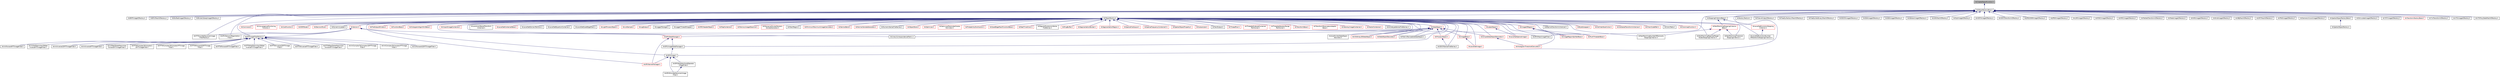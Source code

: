 digraph "itkCreateObjectFunction.h"
{
 // LATEX_PDF_SIZE
  edge [fontname="Helvetica",fontsize="10",labelfontname="Helvetica",labelfontsize="10"];
  node [fontname="Helvetica",fontsize="10",shape=record];
  Node1 [label="itkCreateObjectFunction.h",height=0.2,width=0.4,color="black", fillcolor="grey75", style="filled", fontcolor="black",tooltip=" "];
  Node1 -> Node2 [dir="back",color="midnightblue",fontsize="10",style="solid",fontname="Helvetica"];
  Node2 [label="itkObjectFactoryBase.h",height=0.2,width=0.4,color="black", fillcolor="white", style="filled",URL="$itkObjectFactoryBase_8h.html",tooltip=" "];
  Node2 -> Node3 [dir="back",color="midnightblue",fontsize="10",style="solid",fontname="Helvetica"];
  Node3 [label="itkBMPImageIOFactory.h",height=0.2,width=0.4,color="black", fillcolor="white", style="filled",URL="$itkBMPImageIOFactory_8h.html",tooltip=" "];
  Node2 -> Node4 [dir="back",color="midnightblue",fontsize="10",style="solid",fontname="Helvetica"];
  Node4 [label="itkBYUMeshIOFactory.h",height=0.2,width=0.4,color="black", fillcolor="white", style="filled",URL="$itkBYUMeshIOFactory_8h.html",tooltip=" "];
  Node2 -> Node5 [dir="back",color="midnightblue",fontsize="10",style="solid",fontname="Helvetica"];
  Node5 [label="itkBioRadImageIOFactory.h",height=0.2,width=0.4,color="black", fillcolor="white", style="filled",URL="$itkBioRadImageIOFactory_8h.html",tooltip=" "];
  Node2 -> Node6 [dir="back",color="midnightblue",fontsize="10",style="solid",fontname="Helvetica"];
  Node6 [label="itkBruker2dseqImageIOFactory.h",height=0.2,width=0.4,color="black", fillcolor="white", style="filled",URL="$itkBruker2dseqImageIOFactory_8h.html",tooltip=" "];
  Node2 -> Node7 [dir="back",color="midnightblue",fontsize="10",style="solid",fontname="Helvetica"];
  Node7 [label="itkFFTDiscreteGaussianImage\lFilterFactory.h",height=0.2,width=0.4,color="black", fillcolor="white", style="filled",URL="$itkFFTDiscreteGaussianImageFilterFactory_8h.html",tooltip=" "];
  Node2 -> Node8 [dir="back",color="midnightblue",fontsize="10",style="solid",fontname="Helvetica"];
  Node8 [label="itkFFTImageFilterFactory.h",height=0.2,width=0.4,color="black", fillcolor="white", style="filled",URL="$itkFFTImageFilterFactory_8h.html",tooltip=" "];
  Node8 -> Node9 [dir="back",color="midnightblue",fontsize="10",style="solid",fontname="Helvetica"];
  Node9 [label="itkFFTWComplexToComplex1\lDFFTImageFilter.h",height=0.2,width=0.4,color="black", fillcolor="white", style="filled",URL="$itkFFTWComplexToComplex1DFFTImageFilter_8h.html",tooltip=" "];
  Node8 -> Node10 [dir="back",color="midnightblue",fontsize="10",style="solid",fontname="Helvetica"];
  Node10 [label="itkFFTWComplexToComplexFFTImage\lFilter.h",height=0.2,width=0.4,color="black", fillcolor="white", style="filled",URL="$itkFFTWComplexToComplexFFTImageFilter_8h.html",tooltip=" "];
  Node8 -> Node11 [dir="back",color="midnightblue",fontsize="10",style="solid",fontname="Helvetica"];
  Node11 [label="itkFFTWForward1DFFTImage\lFilter.h",height=0.2,width=0.4,color="black", fillcolor="white", style="filled",URL="$itkFFTWForward1DFFTImageFilter_8h.html",tooltip=" "];
  Node8 -> Node12 [dir="back",color="midnightblue",fontsize="10",style="solid",fontname="Helvetica"];
  Node12 [label="itkFFTWForwardFFTImageFilter.h",height=0.2,width=0.4,color="black", fillcolor="white", style="filled",URL="$itkFFTWForwardFFTImageFilter_8h.html",tooltip=" "];
  Node8 -> Node13 [dir="back",color="midnightblue",fontsize="10",style="solid",fontname="Helvetica"];
  Node13 [label="itkFFTWHalfHermitianToReal\lInverseFFTImageFilter.h",height=0.2,width=0.4,color="black", fillcolor="white", style="filled",URL="$itkFFTWHalfHermitianToRealInverseFFTImageFilter_8h.html",tooltip=" "];
  Node8 -> Node14 [dir="back",color="midnightblue",fontsize="10",style="solid",fontname="Helvetica"];
  Node14 [label="itkFFTWInverse1DFFTImage\lFilter.h",height=0.2,width=0.4,color="black", fillcolor="white", style="filled",URL="$itkFFTWInverse1DFFTImageFilter_8h.html",tooltip=" "];
  Node8 -> Node15 [dir="back",color="midnightblue",fontsize="10",style="solid",fontname="Helvetica"];
  Node15 [label="itkFFTWInverseFFTImageFilter.h",height=0.2,width=0.4,color="black", fillcolor="white", style="filled",URL="$itkFFTWInverseFFTImageFilter_8h.html",tooltip=" "];
  Node8 -> Node16 [dir="back",color="midnightblue",fontsize="10",style="solid",fontname="Helvetica"];
  Node16 [label="itkFFTWRealToHalfHermitian\lForwardFFTImageFilter.h",height=0.2,width=0.4,color="black", fillcolor="white", style="filled",URL="$itkFFTWRealToHalfHermitianForwardFFTImageFilter_8h.html",tooltip=" "];
  Node8 -> Node17 [dir="back",color="midnightblue",fontsize="10",style="solid",fontname="Helvetica"];
  Node17 [label="itkVnlComplexToComplex1DFFTImage\lFilter.h",height=0.2,width=0.4,color="black", fillcolor="white", style="filled",URL="$itkVnlComplexToComplex1DFFTImageFilter_8h.html",tooltip=" "];
  Node8 -> Node18 [dir="back",color="midnightblue",fontsize="10",style="solid",fontname="Helvetica"];
  Node18 [label="itkVnlComplexToComplexFFTImage\lFilter.h",height=0.2,width=0.4,color="black", fillcolor="white", style="filled",URL="$itkVnlComplexToComplexFFTImageFilter_8h.html",tooltip=" "];
  Node8 -> Node19 [dir="back",color="midnightblue",fontsize="10",style="solid",fontname="Helvetica"];
  Node19 [label="itkVnlForward1DFFTImageFilter.h",height=0.2,width=0.4,color="black", fillcolor="white", style="filled",URL="$itkVnlForward1DFFTImageFilter_8h.html",tooltip=" "];
  Node8 -> Node20 [dir="back",color="midnightblue",fontsize="10",style="solid",fontname="Helvetica"];
  Node20 [label="itkVnlForwardFFTImageFilter.h",height=0.2,width=0.4,color="black", fillcolor="white", style="filled",URL="$itkVnlForwardFFTImageFilter_8h.html",tooltip=" "];
  Node8 -> Node21 [dir="back",color="midnightblue",fontsize="10",style="solid",fontname="Helvetica"];
  Node21 [label="itkVnlHalfHermitianToReal\lInverseFFTImageFilter.h",height=0.2,width=0.4,color="black", fillcolor="white", style="filled",URL="$itkVnlHalfHermitianToRealInverseFFTImageFilter_8h.html",tooltip=" "];
  Node8 -> Node22 [dir="back",color="midnightblue",fontsize="10",style="solid",fontname="Helvetica"];
  Node22 [label="itkVnlInverse1DFFTImageFilter.h",height=0.2,width=0.4,color="black", fillcolor="white", style="filled",URL="$itkVnlInverse1DFFTImageFilter_8h.html",tooltip=" "];
  Node8 -> Node23 [dir="back",color="midnightblue",fontsize="10",style="solid",fontname="Helvetica"];
  Node23 [label="itkVnlInverseFFTImageFilter.h",height=0.2,width=0.4,color="black", fillcolor="white", style="filled",URL="$itkVnlInverseFFTImageFilter_8h.html",tooltip=" "];
  Node8 -> Node24 [dir="back",color="midnightblue",fontsize="10",style="solid",fontname="Helvetica"];
  Node24 [label="itkVnlRealToHalfHermitian\lForwardFFTImageFilter.h",height=0.2,width=0.4,color="black", fillcolor="white", style="filled",URL="$itkVnlRealToHalfHermitianForwardFFTImageFilter_8h.html",tooltip=" "];
  Node2 -> Node25 [dir="back",color="midnightblue",fontsize="10",style="solid",fontname="Helvetica"];
  Node25 [label="itkFactoryTestLib.h",height=0.2,width=0.4,color="black", fillcolor="white", style="filled",URL="$itkFactoryTestLib_8h.html",tooltip=" "];
  Node2 -> Node26 [dir="back",color="midnightblue",fontsize="10",style="solid",fontname="Helvetica"];
  Node26 [label="itkFileListVideoIOFactory.h",height=0.2,width=0.4,color="black", fillcolor="white", style="filled",URL="$itkFileListVideoIOFactory_8h.html",tooltip=" "];
  Node2 -> Node27 [dir="back",color="midnightblue",fontsize="10",style="solid",fontname="Helvetica"];
  Node27 [label="itkFreeSurferAsciiMeshIOFactory.h",height=0.2,width=0.4,color="black", fillcolor="white", style="filled",URL="$itkFreeSurferAsciiMeshIOFactory_8h.html",tooltip=" "];
  Node2 -> Node28 [dir="back",color="midnightblue",fontsize="10",style="solid",fontname="Helvetica"];
  Node28 [label="itkFreeSurferBinaryMeshIOFactory.h",height=0.2,width=0.4,color="black", fillcolor="white", style="filled",URL="$itkFreeSurferBinaryMeshIOFactory_8h.html",tooltip=" "];
  Node2 -> Node29 [dir="back",color="midnightblue",fontsize="10",style="solid",fontname="Helvetica"];
  Node29 [label="itkGDCMImageIOFactory.h",height=0.2,width=0.4,color="black", fillcolor="white", style="filled",URL="$itkGDCMImageIOFactory_8h.html",tooltip=" "];
  Node2 -> Node30 [dir="back",color="midnightblue",fontsize="10",style="solid",fontname="Helvetica"];
  Node30 [label="itkGE4ImageIOFactory.h",height=0.2,width=0.4,color="black", fillcolor="white", style="filled",URL="$itkGE4ImageIOFactory_8h.html",tooltip=" "];
  Node2 -> Node31 [dir="back",color="midnightblue",fontsize="10",style="solid",fontname="Helvetica"];
  Node31 [label="itkGE5ImageIOFactory.h",height=0.2,width=0.4,color="black", fillcolor="white", style="filled",URL="$itkGE5ImageIOFactory_8h.html",tooltip=" "];
  Node2 -> Node32 [dir="back",color="midnightblue",fontsize="10",style="solid",fontname="Helvetica"];
  Node32 [label="itkGEAdwImageIOFactory.h",height=0.2,width=0.4,color="black", fillcolor="white", style="filled",URL="$itkGEAdwImageIOFactory_8h.html",tooltip=" "];
  Node2 -> Node33 [dir="back",color="midnightblue",fontsize="10",style="solid",fontname="Helvetica"];
  Node33 [label="itkGPUDemonsRegistration\lFilter.h",height=0.2,width=0.4,color="black", fillcolor="white", style="filled",URL="$itkGPUDemonsRegistrationFilter_8h.html",tooltip=" "];
  Node2 -> Node34 [dir="back",color="midnightblue",fontsize="10",style="solid",fontname="Helvetica"];
  Node34 [label="itkGPUImage.h",height=0.2,width=0.4,color="black", fillcolor="white", style="filled",URL="$itkGPUImage_8h.html",tooltip=" "];
  Node34 -> Node35 [dir="back",color="midnightblue",fontsize="10",style="solid",fontname="Helvetica"];
  Node35 [label="itkGPUDiscreteGaussianImage\lFilter.h",height=0.2,width=0.4,color="black", fillcolor="white", style="filled",URL="$itkGPUDiscreteGaussianImageFilter_8h.html",tooltip=" "];
  Node34 -> Node36 [dir="back",color="midnightblue",fontsize="10",style="solid",fontname="Helvetica"];
  Node36 [label="itkGPUKernelManager.h",height=0.2,width=0.4,color="red", fillcolor="white", style="filled",URL="$itkGPUKernelManager_8h.html",tooltip=" "];
  Node34 -> Node57 [dir="back",color="midnightblue",fontsize="10",style="solid",fontname="Helvetica"];
  Node57 [label="itkGPUNeighborhoodOperator\lImageFilter.h",height=0.2,width=0.4,color="black", fillcolor="white", style="filled",URL="$itkGPUNeighborhoodOperatorImageFilter_8h.html",tooltip=" "];
  Node57 -> Node35 [dir="back",color="midnightblue",fontsize="10",style="solid",fontname="Helvetica"];
  Node2 -> Node55 [dir="back",color="midnightblue",fontsize="10",style="solid",fontname="Helvetica"];
  Node55 [label="itkGPUMeanImageFilter.h",height=0.2,width=0.4,color="black", fillcolor="white", style="filled",URL="$itkGPUMeanImageFilter_8h.html",tooltip=" "];
  Node2 -> Node59 [dir="back",color="midnightblue",fontsize="10",style="solid",fontname="Helvetica"];
  Node59 [label="itkGiftiMeshIOFactory.h",height=0.2,width=0.4,color="black", fillcolor="white", style="filled",URL="$itkGiftiMeshIOFactory_8h.html",tooltip=" "];
  Node2 -> Node60 [dir="back",color="midnightblue",fontsize="10",style="solid",fontname="Helvetica"];
  Node60 [label="itkGiplImageIOFactory.h",height=0.2,width=0.4,color="black", fillcolor="white", style="filled",URL="$itkGiplImageIOFactory_8h.html",tooltip=" "];
  Node2 -> Node61 [dir="back",color="midnightblue",fontsize="10",style="solid",fontname="Helvetica"];
  Node61 [label="itkHDF5ImageIOFactory.h",height=0.2,width=0.4,color="black", fillcolor="white", style="filled",URL="$itkHDF5ImageIOFactory_8h.html",tooltip=" "];
  Node2 -> Node62 [dir="back",color="midnightblue",fontsize="10",style="solid",fontname="Helvetica"];
  Node62 [label="itkHDF5TransformIOFactory.h",height=0.2,width=0.4,color="black", fillcolor="white", style="filled",URL="$itkHDF5TransformIOFactory_8h.html",tooltip=" "];
  Node2 -> Node63 [dir="back",color="midnightblue",fontsize="10",style="solid",fontname="Helvetica"];
  Node63 [label="itkJPEG2000ImageIOFactory.h",height=0.2,width=0.4,color="black", fillcolor="white", style="filled",URL="$itkJPEG2000ImageIOFactory_8h.html",tooltip=" "];
  Node2 -> Node64 [dir="back",color="midnightblue",fontsize="10",style="solid",fontname="Helvetica"];
  Node64 [label="itkJPEGImageIOFactory.h",height=0.2,width=0.4,color="black", fillcolor="white", style="filled",URL="$itkJPEGImageIOFactory_8h.html",tooltip=" "];
  Node2 -> Node65 [dir="back",color="midnightblue",fontsize="10",style="solid",fontname="Helvetica"];
  Node65 [label="itkLSMImageIOFactory.h",height=0.2,width=0.4,color="black", fillcolor="white", style="filled",URL="$itkLSMImageIOFactory_8h.html",tooltip=" "];
  Node2 -> Node66 [dir="back",color="midnightblue",fontsize="10",style="solid",fontname="Helvetica"];
  Node66 [label="itkMINCImageIOFactory.h",height=0.2,width=0.4,color="black", fillcolor="white", style="filled",URL="$itkMINCImageIOFactory_8h.html",tooltip=" "];
  Node2 -> Node67 [dir="back",color="midnightblue",fontsize="10",style="solid",fontname="Helvetica"];
  Node67 [label="itkMRCImageIOFactory.h",height=0.2,width=0.4,color="black", fillcolor="white", style="filled",URL="$itkMRCImageIOFactory_8h.html",tooltip=" "];
  Node2 -> Node68 [dir="back",color="midnightblue",fontsize="10",style="solid",fontname="Helvetica"];
  Node68 [label="itkMatlabTransformIOFactory.h",height=0.2,width=0.4,color="black", fillcolor="white", style="filled",URL="$itkMatlabTransformIOFactory_8h.html",tooltip=" "];
  Node2 -> Node69 [dir="back",color="midnightblue",fontsize="10",style="solid",fontname="Helvetica"];
  Node69 [label="itkMetaImageIOFactory.h",height=0.2,width=0.4,color="black", fillcolor="white", style="filled",URL="$itkMetaImageIOFactory_8h.html",tooltip=" "];
  Node2 -> Node70 [dir="back",color="midnightblue",fontsize="10",style="solid",fontname="Helvetica"];
  Node70 [label="itkNiftiImageIOFactory.h",height=0.2,width=0.4,color="black", fillcolor="white", style="filled",URL="$itkNiftiImageIOFactory_8h.html",tooltip=" "];
  Node2 -> Node71 [dir="back",color="midnightblue",fontsize="10",style="solid",fontname="Helvetica"];
  Node71 [label="itkNrrdImageIOFactory.h",height=0.2,width=0.4,color="black", fillcolor="white", style="filled",URL="$itkNrrdImageIOFactory_8h.html",tooltip=" "];
  Node2 -> Node72 [dir="back",color="midnightblue",fontsize="10",style="solid",fontname="Helvetica"];
  Node72 [label="itkOBJMeshIOFactory.h",height=0.2,width=0.4,color="black", fillcolor="white", style="filled",URL="$itkOBJMeshIOFactory_8h.html",tooltip=" "];
  Node2 -> Node73 [dir="back",color="midnightblue",fontsize="10",style="solid",fontname="Helvetica"];
  Node73 [label="itkOFFMeshIOFactory.h",height=0.2,width=0.4,color="black", fillcolor="white", style="filled",URL="$itkOFFMeshIOFactory_8h.html",tooltip=" "];
  Node2 -> Node74 [dir="back",color="midnightblue",fontsize="10",style="solid",fontname="Helvetica"];
  Node74 [label="itkObjectFactory.h",height=0.2,width=0.4,color="black", fillcolor="white", style="filled",URL="$itkObjectFactory_8h.html",tooltip=" "];
  Node74 -> Node75 [dir="back",color="midnightblue",fontsize="10",style="solid",fontname="Helvetica"];
  Node75 [label="itkArchetypeSeriesFileNames.h",height=0.2,width=0.4,color="black", fillcolor="white", style="filled",URL="$itkArchetypeSeriesFileNames_8h.html",tooltip=" "];
  Node74 -> Node76 [dir="back",color="midnightblue",fontsize="10",style="solid",fontname="Helvetica"];
  Node76 [label="itkAutoPointerDataObject\lDecorator.h",height=0.2,width=0.4,color="black", fillcolor="white", style="filled",URL="$itkAutoPointerDataObjectDecorator_8h.html",tooltip=" "];
  Node74 -> Node77 [dir="back",color="midnightblue",fontsize="10",style="solid",fontname="Helvetica"];
  Node77 [label="itkBSplineTransformInitializer.h",height=0.2,width=0.4,color="black", fillcolor="white", style="filled",URL="$itkBSplineTransformInitializer_8h.html",tooltip=" "];
  Node74 -> Node78 [dir="back",color="midnightblue",fontsize="10",style="solid",fontname="Helvetica"];
  Node78 [label="itkByteSwapper.h",height=0.2,width=0.4,color="red", fillcolor="white", style="filled",URL="$itkByteSwapper_8h.html",tooltip=" "];
  Node74 -> Node93 [dir="back",color="midnightblue",fontsize="10",style="solid",fontname="Helvetica"];
  Node93 [label="itkCSVArray2DDataObject.h",height=0.2,width=0.4,color="red", fillcolor="white", style="filled",URL="$itkCSVArray2DDataObject_8h.html",tooltip=" "];
  Node74 -> Node95 [dir="back",color="midnightblue",fontsize="10",style="solid",fontname="Helvetica"];
  Node95 [label="itkCellInterfaceVisitor.h",height=0.2,width=0.4,color="red", fillcolor="white", style="filled",URL="$itkCellInterfaceVisitor_8h.html",tooltip=" "];
  Node74 -> Node211 [dir="back",color="midnightblue",fontsize="10",style="solid",fontname="Helvetica"];
  Node211 [label="itkCenteredTransformInitializer.h",height=0.2,width=0.4,color="red", fillcolor="white", style="filled",URL="$itkCenteredTransformInitializer_8h.html",tooltip=" "];
  Node74 -> Node213 [dir="back",color="midnightblue",fontsize="10",style="solid",fontname="Helvetica"];
  Node213 [label="itkChainCodePath.h",height=0.2,width=0.4,color="red", fillcolor="white", style="filled",URL="$itkChainCodePath_8h.html",tooltip=" "];
  Node74 -> Node216 [dir="back",color="midnightblue",fontsize="10",style="solid",fontname="Helvetica"];
  Node216 [label="itkColorTable.h",height=0.2,width=0.4,color="black", fillcolor="white", style="filled",URL="$itkColorTable_8h.html",tooltip=" "];
  Node74 -> Node217 [dir="back",color="midnightblue",fontsize="10",style="solid",fontname="Helvetica"];
  Node217 [label="itkColormapFunction.h",height=0.2,width=0.4,color="red", fillcolor="white", style="filled",URL="$itkColormapFunction_8h.html",tooltip=" "];
  Node74 -> Node234 [dir="back",color="midnightblue",fontsize="10",style="solid",fontname="Helvetica"];
  Node234 [label="itkCommand.h",height=0.2,width=0.4,color="red", fillcolor="white", style="filled",URL="$itkCommand_8h.html",tooltip=" "];
  Node74 -> Node305 [dir="back",color="midnightblue",fontsize="10",style="solid",fontname="Helvetica"];
  Node305 [label="itkConvergenceMonitoring\lFunction.h",height=0.2,width=0.4,color="red", fillcolor="white", style="filled",URL="$itkConvergenceMonitoringFunction_8h.html",tooltip=" "];
  Node74 -> Node316 [dir="back",color="midnightblue",fontsize="10",style="solid",fontname="Helvetica"];
  Node316 [label="itkCostFunction.h",height=0.2,width=0.4,color="red", fillcolor="white", style="filled",URL="$itkCostFunction_8h.html",tooltip=" "];
  Node74 -> Node353 [dir="back",color="midnightblue",fontsize="10",style="solid",fontname="Helvetica"];
  Node353 [label="itkDOMNode.h",height=0.2,width=0.4,color="red", fillcolor="white", style="filled",URL="$itkDOMNode_8h.html",tooltip=" "];
  Node74 -> Node359 [dir="back",color="midnightblue",fontsize="10",style="solid",fontname="Helvetica"];
  Node359 [label="itkDataObject.h",height=0.2,width=0.4,color="red", fillcolor="white", style="filled",URL="$itkDataObject_8h.html",tooltip=" "];
  Node359 -> Node76 [dir="back",color="midnightblue",fontsize="10",style="solid",fontname="Helvetica"];
  Node359 -> Node93 [dir="back",color="midnightblue",fontsize="10",style="solid",fontname="Helvetica"];
  Node359 -> Node360 [dir="back",color="midnightblue",fontsize="10",style="solid",fontname="Helvetica"];
  Node360 [label="itkDataObjectDecorator.h",height=0.2,width=0.4,color="red", fillcolor="white", style="filled",URL="$itkDataObjectDecorator_8h.html",tooltip=" "];
  Node359 -> Node373 [dir="back",color="midnightblue",fontsize="10",style="solid",fontname="Helvetica"];
  Node373 [label="itkGPUDataManager.h",height=0.2,width=0.4,color="red", fillcolor="white", style="filled",URL="$itkGPUDataManager_8h.html",tooltip=" "];
  Node373 -> Node374 [dir="back",color="midnightblue",fontsize="10",style="solid",fontname="Helvetica"];
  Node374 [label="itkGPUImageDataManager.h",height=0.2,width=0.4,color="black", fillcolor="white", style="filled",URL="$itkGPUImageDataManager_8h.html",tooltip=" "];
  Node374 -> Node34 [dir="back",color="midnightblue",fontsize="10",style="solid",fontname="Helvetica"];
  Node373 -> Node36 [dir="back",color="midnightblue",fontsize="10",style="solid",fontname="Helvetica"];
  Node359 -> Node375 [dir="back",color="midnightblue",fontsize="10",style="solid",fontname="Helvetica"];
  Node375 [label="itkImageBase.h",height=0.2,width=0.4,color="red", fillcolor="white", style="filled",URL="$itkImageBase_8h.html",tooltip=" "];
  Node375 -> Node516 [dir="back",color="midnightblue",fontsize="10",style="solid",fontname="Helvetica"];
  Node516 [label="itkLevelSetImage.h",height=0.2,width=0.4,color="red", fillcolor="white", style="filled",URL="$itkLevelSetImage_8h.html",tooltip=" "];
  Node359 -> Node1110 [dir="back",color="midnightblue",fontsize="10",style="solid",fontname="Helvetica"];
  Node1110 [label="itkMatrixResizeableDataObject.h",height=0.2,width=0.4,color="black", fillcolor="white", style="filled",URL="$itkMatrixResizeableDataObject_8h.html",tooltip=" "];
  Node359 -> Node1118 [dir="back",color="midnightblue",fontsize="10",style="solid",fontname="Helvetica"];
  Node1118 [label="itkProcessObject.h",height=0.2,width=0.4,color="red", fillcolor="white", style="filled",URL="$itkProcessObject_8h.html",tooltip=" "];
  Node1118 -> Node1128 [dir="back",color="midnightblue",fontsize="10",style="solid",fontname="Helvetica"];
  Node1128 [label="itkGDCMSeriesFileNames.h",height=0.2,width=0.4,color="black", fillcolor="white", style="filled",URL="$itkGDCMSeriesFileNames_8h.html",tooltip=" "];
  Node359 -> Node1258 [dir="back",color="midnightblue",fontsize="10",style="solid",fontname="Helvetica"];
  Node1258 [label="itkSimpleDataObjectDecorator.h",height=0.2,width=0.4,color="red", fillcolor="white", style="filled",URL="$itkSimpleDataObjectDecorator_8h.html",tooltip=" "];
  Node1258 -> Node1159 [dir="back",color="midnightblue",fontsize="10",style="solid",fontname="Helvetica"];
  Node1159 [label="itkHistogramThresholdCalculator.h",height=0.2,width=0.4,color="red", fillcolor="white", style="filled",URL="$itkHistogramThresholdCalculator_8h.html",tooltip=" "];
  Node359 -> Node1262 [dir="back",color="midnightblue",fontsize="10",style="solid",fontname="Helvetica"];
  Node1262 [label="itkUnaryCorrespondenceMatrix.h",height=0.2,width=0.4,color="black", fillcolor="white", style="filled",URL="$itkUnaryCorrespondenceMatrix_8h.html",tooltip=" "];
  Node74 -> Node360 [dir="back",color="midnightblue",fontsize="10",style="solid",fontname="Helvetica"];
  Node74 -> Node1263 [dir="back",color="midnightblue",fontsize="10",style="solid",fontname="Helvetica"];
  Node1263 [label="itkDecisionRule.h",height=0.2,width=0.4,color="red", fillcolor="white", style="filled",URL="$itkDecisionRule_8h.html",tooltip=" "];
  Node74 -> Node1268 [dir="back",color="midnightblue",fontsize="10",style="solid",fontname="Helvetica"];
  Node1268 [label="itkDynamicLoader.h",height=0.2,width=0.4,color="black", fillcolor="white", style="filled",URL="$itkDynamicLoader_8h.html",tooltip=" "];
  Node74 -> Node161 [dir="back",color="midnightblue",fontsize="10",style="solid",fontname="Helvetica"];
  Node161 [label="itkFastMarchingNumberOfElements\lStoppingCriterion.h",height=0.2,width=0.4,color="black", fillcolor="white", style="filled",URL="$itkFastMarchingNumberOfElementsStoppingCriterion_8h.html",tooltip=" "];
  Node74 -> Node162 [dir="back",color="midnightblue",fontsize="10",style="solid",fontname="Helvetica"];
  Node162 [label="itkFastMarchingReachedTarget\lNodesStoppingCriterion.h",height=0.2,width=0.4,color="black", fillcolor="white", style="filled",URL="$itkFastMarchingReachedTargetNodesStoppingCriterion_8h.html",tooltip=" "];
  Node74 -> Node163 [dir="back",color="midnightblue",fontsize="10",style="solid",fontname="Helvetica"];
  Node163 [label="itkFastMarchingThreshold\lStoppingCriterion.h",height=0.2,width=0.4,color="black", fillcolor="white", style="filled",URL="$itkFastMarchingThresholdStoppingCriterion_8h.html",tooltip=" "];
  Node74 -> Node1269 [dir="back",color="midnightblue",fontsize="10",style="solid",fontname="Helvetica"];
  Node1269 [label="itkFileOutputWindow.h",height=0.2,width=0.4,color="red", fillcolor="white", style="filled",URL="$itkFileOutputWindow_8h.html",tooltip=" "];
  Node74 -> Node1271 [dir="back",color="midnightblue",fontsize="10",style="solid",fontname="Helvetica"];
  Node1271 [label="itkFunctionBase.h",height=0.2,width=0.4,color="red", fillcolor="white", style="filled",URL="$itkFunctionBase_8h.html",tooltip=" "];
  Node74 -> Node1128 [dir="back",color="midnightblue",fontsize="10",style="solid",fontname="Helvetica"];
  Node74 -> Node373 [dir="back",color="midnightblue",fontsize="10",style="solid",fontname="Helvetica"];
  Node74 -> Node374 [dir="back",color="midnightblue",fontsize="10",style="solid",fontname="Helvetica"];
  Node74 -> Node36 [dir="back",color="midnightblue",fontsize="10",style="solid",fontname="Helvetica"];
  Node74 -> Node1317 [dir="back",color="midnightblue",fontsize="10",style="solid",fontname="Helvetica"];
  Node1317 [label="itkHistogramAlgorithmBase.h",height=0.2,width=0.4,color="red", fillcolor="white", style="filled",URL="$itkHistogramAlgorithmBase_8h.html",tooltip=" "];
  Node74 -> Node1159 [dir="back",color="midnightblue",fontsize="10",style="solid",fontname="Helvetica"];
  Node74 -> Node375 [dir="back",color="midnightblue",fontsize="10",style="solid",fontname="Helvetica"];
  Node74 -> Node1318 [dir="back",color="midnightblue",fontsize="10",style="solid",fontname="Helvetica"];
  Node1318 [label="itkImageIORegion.h",height=0.2,width=0.4,color="red", fillcolor="white", style="filled",URL="$itkImageIORegion_8h.html",tooltip=" "];
  Node1318 -> Node1351 [dir="back",color="midnightblue",fontsize="10",style="solid",fontname="Helvetica"];
  Node1351 [label="itkImageRegionSplitterBase.h",height=0.2,width=0.4,color="red", fillcolor="white", style="filled",URL="$itkImageRegionSplitterBase_8h.html",tooltip=" "];
  Node1318 -> Node1172 [dir="back",color="midnightblue",fontsize="10",style="solid",fontname="Helvetica"];
  Node1172 [label="itkMultiThreaderBase.h",height=0.2,width=0.4,color="red", fillcolor="white", style="filled",URL="$itkMultiThreaderBase_8h.html",tooltip=" "];
  Node74 -> Node1351 [dir="back",color="midnightblue",fontsize="10",style="solid",fontname="Helvetica"];
  Node74 -> Node1356 [dir="back",color="midnightblue",fontsize="10",style="solid",fontname="Helvetica"];
  Node1356 [label="itkImportImageContainer.h",height=0.2,width=0.4,color="red", fillcolor="white", style="filled",URL="$itkImportImageContainer_8h.html",tooltip=" "];
  Node74 -> Node1357 [dir="back",color="midnightblue",fontsize="10",style="solid",fontname="Helvetica"];
  Node1357 [label="itkLabelObject.h",height=0.2,width=0.4,color="red", fillcolor="white", style="filled",URL="$itkLabelObject_8h.html",tooltip=" "];
  Node1357 -> Node504 [dir="back",color="midnightblue",fontsize="10",style="solid",fontname="Helvetica"];
  Node504 [label="itkLevelSetSparseImage.h",height=0.2,width=0.4,color="red", fillcolor="white", style="filled",URL="$itkLevelSetSparseImage_8h.html",tooltip=" "];
  Node74 -> Node142 [dir="back",color="midnightblue",fontsize="10",style="solid",fontname="Helvetica"];
  Node142 [label="itkLandmarkBasedTransform\lInitializer.h",height=0.2,width=0.4,color="black", fillcolor="white", style="filled",URL="$itkLandmarkBasedTransformInitializer_8h.html",tooltip=" "];
  Node74 -> Node705 [dir="back",color="midnightblue",fontsize="10",style="solid",fontname="Helvetica"];
  Node705 [label="itkLevelSetContainerBase.h",height=0.2,width=0.4,color="red", fillcolor="white", style="filled",URL="$itkLevelSetContainerBase_8h.html",tooltip=" "];
  Node74 -> Node1358 [dir="back",color="midnightblue",fontsize="10",style="solid",fontname="Helvetica"];
  Node1358 [label="itkLevelSetDomainPartition.h",height=0.2,width=0.4,color="black", fillcolor="white", style="filled",URL="$itkLevelSetDomainPartition_8h.html",tooltip=" "];
  Node74 -> Node1359 [dir="back",color="midnightblue",fontsize="10",style="solid",fontname="Helvetica"];
  Node1359 [label="itkLevelSetEquationContainer.h",height=0.2,width=0.4,color="black", fillcolor="white", style="filled",URL="$itkLevelSetEquationContainer_8h.html",tooltip=" "];
  Node74 -> Node1360 [dir="back",color="midnightblue",fontsize="10",style="solid",fontname="Helvetica"];
  Node1360 [label="itkLevelSetEvolutionNumber\lOfIterationsStoppingCriterion.h",height=0.2,width=0.4,color="black", fillcolor="white", style="filled",URL="$itkLevelSetEvolutionNumberOfIterationsStoppingCriterion_8h.html",tooltip=" "];
  Node74 -> Node516 [dir="back",color="midnightblue",fontsize="10",style="solid",fontname="Helvetica"];
  Node74 -> Node1109 [dir="back",color="midnightblue",fontsize="10",style="solid",fontname="Helvetica"];
  Node1109 [label="itkLevelSetQuadEdgeMesh.h",height=0.2,width=0.4,color="black", fillcolor="white", style="filled",URL="$itkLevelSetQuadEdgeMesh_8h.html",tooltip=" "];
  Node74 -> Node504 [dir="back",color="midnightblue",fontsize="10",style="solid",fontname="Helvetica"];
  Node74 -> Node1361 [dir="back",color="midnightblue",fontsize="10",style="solid",fontname="Helvetica"];
  Node1361 [label="itkLightProcessObject.h",height=0.2,width=0.4,color="red", fillcolor="white", style="filled",URL="$itkLightProcessObject_8h.html",tooltip=" "];
  Node74 -> Node1243 [dir="back",color="midnightblue",fontsize="10",style="solid",fontname="Helvetica"];
  Node1243 [label="itkListSample.h",height=0.2,width=0.4,color="red", fillcolor="white", style="filled",URL="$itkListSample_8h.html",tooltip=" "];
  Node74 -> Node1377 [dir="back",color="midnightblue",fontsize="10",style="solid",fontname="Helvetica"];
  Node1377 [label="itkLogOutput.h",height=0.2,width=0.4,color="red", fillcolor="white", style="filled",URL="$itkLogOutput_8h.html",tooltip=" "];
  Node74 -> Node1383 [dir="back",color="midnightblue",fontsize="10",style="solid",fontname="Helvetica"];
  Node1383 [label="itkLoggerManager.h",height=0.2,width=0.4,color="black", fillcolor="white", style="filled",URL="$itkLoggerManager_8h.html",tooltip=" "];
  Node74 -> Node1385 [dir="back",color="midnightblue",fontsize="10",style="solid",fontname="Helvetica"];
  Node1385 [label="itkLoggerThreadWrapper.h",height=0.2,width=0.4,color="black", fillcolor="white", style="filled",URL="$itkLoggerThreadWrapper_8h.html",tooltip=" "];
  Node74 -> Node1386 [dir="back",color="midnightblue",fontsize="10",style="solid",fontname="Helvetica"];
  Node1386 [label="itkMRCHeaderObject.h",height=0.2,width=0.4,color="red", fillcolor="white", style="filled",URL="$itkMRCHeaderObject_8h.html",tooltip=" "];
  Node74 -> Node1387 [dir="back",color="midnightblue",fontsize="10",style="solid",fontname="Helvetica"];
  Node1387 [label="itkMapContainer.h",height=0.2,width=0.4,color="red", fillcolor="white", style="filled",URL="$itkMapContainer_8h.html",tooltip=" "];
  Node74 -> Node1110 [dir="back",color="midnightblue",fontsize="10",style="solid",fontname="Helvetica"];
  Node74 -> Node1390 [dir="back",color="midnightblue",fontsize="10",style="solid",fontname="Helvetica"];
  Node1390 [label="itkMemoryUsageObserver.h",height=0.2,width=0.4,color="red", fillcolor="white", style="filled",URL="$itkMemoryUsageObserver_8h.html",tooltip=" "];
  Node74 -> Node1395 [dir="back",color="midnightblue",fontsize="10",style="solid",fontname="Helvetica"];
  Node1395 [label="itkMersenneTwisterRandom\lVariateGenerator.h",height=0.2,width=0.4,color="red", fillcolor="white", style="filled",URL="$itkMersenneTwisterRandomVariateGenerator_8h.html",tooltip=" "];
  Node74 -> Node1396 [dir="back",color="midnightblue",fontsize="10",style="solid",fontname="Helvetica"];
  Node1396 [label="itkMeshRegion.h",height=0.2,width=0.4,color="black", fillcolor="white", style="filled",URL="$itkMeshRegion_8h.html",tooltip=" "];
  Node74 -> Node1397 [dir="back",color="midnightblue",fontsize="10",style="solid",fontname="Helvetica"];
  Node1397 [label="itkMinimumMaximumImageCalculator.h",height=0.2,width=0.4,color="red", fillcolor="white", style="filled",URL="$itkMinimumMaximumImageCalculator_8h.html",tooltip=" "];
  Node74 -> Node1172 [dir="back",color="midnightblue",fontsize="10",style="solid",fontname="Helvetica"];
  Node74 -> Node1398 [dir="back",color="midnightblue",fontsize="10",style="solid",fontname="Helvetica"];
  Node1398 [label="itkNarrowBand.h",height=0.2,width=0.4,color="red", fillcolor="white", style="filled",URL="$itkNarrowBand_8h.html",tooltip=" "];
  Node74 -> Node1399 [dir="back",color="midnightblue",fontsize="10",style="solid",fontname="Helvetica"];
  Node1399 [label="itkNormalVariateGenerator.h",height=0.2,width=0.4,color="red", fillcolor="white", style="filled",URL="$itkNormalVariateGenerator_8h.html",tooltip=" "];
  Node74 -> Node1400 [dir="back",color="midnightblue",fontsize="10",style="solid",fontname="Helvetica"];
  Node1400 [label="itkNumericSeriesFileNames.h",height=0.2,width=0.4,color="black", fillcolor="white", style="filled",URL="$itkNumericSeriesFileNames_8h.html",tooltip=" "];
  Node74 -> Node1401 [dir="back",color="midnightblue",fontsize="10",style="solid",fontname="Helvetica"];
  Node1401 [label="itkObjectStore.h",height=0.2,width=0.4,color="red", fillcolor="white", style="filled",URL="$itkObjectStore_8h.html",tooltip=" "];
  Node74 -> Node1402 [dir="back",color="midnightblue",fontsize="10",style="solid",fontname="Helvetica"];
  Node1402 [label="itkOptimizer.h",height=0.2,width=0.4,color="red", fillcolor="white", style="filled",URL="$itkOptimizer_8h.html",tooltip=" "];
  Node74 -> Node1404 [dir="back",color="midnightblue",fontsize="10",style="solid",fontname="Helvetica"];
  Node1404 [label="itkOptimizerParameterScales\lEstimator.h",height=0.2,width=0.4,color="red", fillcolor="white", style="filled",URL="$itkOptimizerParameterScalesEstimator_8h.html",tooltip=" "];
  Node74 -> Node1405 [dir="back",color="midnightblue",fontsize="10",style="solid",fontname="Helvetica"];
  Node1405 [label="itkProbabilityDistribution.h",height=0.2,width=0.4,color="red", fillcolor="white", style="filled",URL="$itkProbabilityDistribution_8h.html",tooltip=" "];
  Node74 -> Node1118 [dir="back",color="midnightblue",fontsize="10",style="solid",fontname="Helvetica"];
  Node74 -> Node1409 [dir="back",color="midnightblue",fontsize="10",style="solid",fontname="Helvetica"];
  Node1409 [label="itkQuadEdgeMeshFunctionBase.h",height=0.2,width=0.4,color="red", fillcolor="white", style="filled",URL="$itkQuadEdgeMeshFunctionBase_8h.html",tooltip=" "];
  Node74 -> Node1419 [dir="back",color="midnightblue",fontsize="10",style="solid",fontname="Helvetica"];
  Node1419 [label="itkRealTimeClock.h",height=0.2,width=0.4,color="red", fillcolor="white", style="filled",URL="$itkRealTimeClock_8h.html",tooltip=" "];
  Node74 -> Node1421 [dir="back",color="midnightblue",fontsize="10",style="solid",fontname="Helvetica"];
  Node1421 [label="itkRegularExpressionSeries\lFileNames.h",height=0.2,width=0.4,color="black", fillcolor="white", style="filled",URL="$itkRegularExpressionSeriesFileNames_8h.html",tooltip=" "];
  Node74 -> Node1422 [dir="back",color="midnightblue",fontsize="10",style="solid",fontname="Helvetica"];
  Node1422 [label="itkRingBuffer.h",height=0.2,width=0.4,color="red", fillcolor="white", style="filled",URL="$itkRingBuffer_8h.html",tooltip=" "];
  Node74 -> Node1423 [dir="back",color="midnightblue",fontsize="10",style="solid",fontname="Helvetica"];
  Node1423 [label="itkSegmentationBorder.h",height=0.2,width=0.4,color="red", fillcolor="white", style="filled",URL="$itkSegmentationBorder_8h.html",tooltip=" "];
  Node74 -> Node1426 [dir="back",color="midnightblue",fontsize="10",style="solid",fontname="Helvetica"];
  Node1426 [label="itkSegmentationRegion.h",height=0.2,width=0.4,color="red", fillcolor="white", style="filled",URL="$itkSegmentationRegion_8h.html",tooltip=" "];
  Node74 -> Node1258 [dir="back",color="midnightblue",fontsize="10",style="solid",fontname="Helvetica"];
  Node74 -> Node1427 [dir="back",color="midnightblue",fontsize="10",style="solid",fontname="Helvetica"];
  Node1427 [label="itkSparseFieldLayer.h",height=0.2,width=0.4,color="red", fillcolor="white", style="filled",URL="$itkSparseFieldLayer_8h.html",tooltip=" "];
  Node74 -> Node1428 [dir="back",color="midnightblue",fontsize="10",style="solid",fontname="Helvetica"];
  Node1428 [label="itkSparseFrequencyContainer2.h",height=0.2,width=0.4,color="red", fillcolor="white", style="filled",URL="$itkSparseFrequencyContainer2_8h.html",tooltip=" "];
  Node74 -> Node1429 [dir="back",color="midnightblue",fontsize="10",style="solid",fontname="Helvetica"];
  Node1429 [label="itkSpatialObjectProperty.h",height=0.2,width=0.4,color="red", fillcolor="white", style="filled",URL="$itkSpatialObjectProperty_8h.html",tooltip=" "];
  Node74 -> Node1247 [dir="back",color="midnightblue",fontsize="10",style="solid",fontname="Helvetica"];
  Node1247 [label="itkSubsample.h",height=0.2,width=0.4,color="red", fillcolor="white", style="filled",URL="$itkSubsample_8h.html",tooltip=" "];
  Node74 -> Node1430 [dir="back",color="midnightblue",fontsize="10",style="solid",fontname="Helvetica"];
  Node1430 [label="itkTextOutput.h",height=0.2,width=0.4,color="black", fillcolor="white", style="filled",URL="$itkTextOutput_8h.html",tooltip=" "];
  Node74 -> Node1431 [dir="back",color="midnightblue",fontsize="10",style="solid",fontname="Helvetica"];
  Node1431 [label="itkThreadPool.h",height=0.2,width=0.4,color="red", fillcolor="white", style="filled",URL="$itkThreadPool_8h.html",tooltip=" "];
  Node74 -> Node1190 [dir="back",color="midnightblue",fontsize="10",style="solid",fontname="Helvetica"];
  Node1190 [label="itkThreadedIndexedContainer\lPartitioner.h",height=0.2,width=0.4,color="red", fillcolor="white", style="filled",URL="$itkThreadedIndexedContainerPartitioner_8h.html",tooltip=" "];
  Node74 -> Node1191 [dir="back",color="midnightblue",fontsize="10",style="solid",fontname="Helvetica"];
  Node1191 [label="itkThreadedIteratorRange\lPartitioner.h",height=0.2,width=0.4,color="red", fillcolor="white", style="filled",URL="$itkThreadedIteratorRangePartitioner_8h.html",tooltip=" "];
  Node74 -> Node1432 [dir="back",color="midnightblue",fontsize="10",style="solid",fontname="Helvetica"];
  Node1432 [label="itkTransformBase.h",height=0.2,width=0.4,color="red", fillcolor="white", style="filled",URL="$itkTransformBase_8h.html",tooltip=" "];
  Node74 -> Node1473 [dir="back",color="midnightblue",fontsize="10",style="solid",fontname="Helvetica"];
  Node1473 [label="itkTransformParametersAdaptor\lBase.h",height=0.2,width=0.4,color="red", fillcolor="white", style="filled",URL="$itkTransformParametersAdaptorBase_8h.html",tooltip=" "];
  Node74 -> Node1262 [dir="back",color="midnightblue",fontsize="10",style="solid",fontname="Helvetica"];
  Node74 -> Node1474 [dir="back",color="midnightblue",fontsize="10",style="solid",fontname="Helvetica"];
  Node1474 [label="itkValarrayImageContainer.h",height=0.2,width=0.4,color="red", fillcolor="white", style="filled",URL="$itkValarrayImageContainer_8h.html",tooltip=" "];
  Node74 -> Node1476 [dir="back",color="midnightblue",fontsize="10",style="solid",fontname="Helvetica"];
  Node1476 [label="itkVectorContainer.h",height=0.2,width=0.4,color="red", fillcolor="white", style="filled",URL="$itkVectorContainer_8h.html",tooltip=" "];
  Node74 -> Node1480 [dir="back",color="midnightblue",fontsize="10",style="solid",fontname="Helvetica"];
  Node1480 [label="itkVersion.h",height=0.2,width=0.4,color="red", fillcolor="white", style="filled",URL="$itkVersion_8h.html",tooltip=" "];
  Node1480 -> Node7 [dir="back",color="midnightblue",fontsize="10",style="solid",fontname="Helvetica"];
  Node1480 -> Node8 [dir="back",color="midnightblue",fontsize="10",style="solid",fontname="Helvetica"];
  Node1480 -> Node33 [dir="back",color="midnightblue",fontsize="10",style="solid",fontname="Helvetica"];
  Node1480 -> Node34 [dir="back",color="midnightblue",fontsize="10",style="solid",fontname="Helvetica"];
  Node1480 -> Node55 [dir="back",color="midnightblue",fontsize="10",style="solid",fontname="Helvetica"];
  Node2 -> Node1332 [dir="back",color="midnightblue",fontsize="10",style="solid",fontname="Helvetica"];
  Node1332 [label="itkPNGImageIOFactory.h",height=0.2,width=0.4,color="black", fillcolor="white", style="filled",URL="$itkPNGImageIOFactory_8h.html",tooltip=" "];
  Node2 -> Node1333 [dir="back",color="midnightblue",fontsize="10",style="solid",fontname="Helvetica"];
  Node1333 [label="itkSiemensVisionImageIOFactory.h",height=0.2,width=0.4,color="black", fillcolor="white", style="filled",URL="$itkSiemensVisionImageIOFactory_8h.html",tooltip=" "];
  Node2 -> Node1481 [dir="back",color="midnightblue",fontsize="10",style="solid",fontname="Helvetica"];
  Node1481 [label="itkSpatialObjectFactoryBase.h",height=0.2,width=0.4,color="black", fillcolor="white", style="filled",URL="$itkSpatialObjectFactoryBase_8h.html",tooltip=" "];
  Node1481 -> Node1482 [dir="back",color="midnightblue",fontsize="10",style="solid",fontname="Helvetica"];
  Node1482 [label="itkSpatialObjectFactory.h",height=0.2,width=0.4,color="black", fillcolor="white", style="filled",URL="$itkSpatialObjectFactory_8h.html",tooltip=" "];
  Node2 -> Node1335 [dir="back",color="midnightblue",fontsize="10",style="solid",fontname="Helvetica"];
  Node1335 [label="itkStimulateImageIOFactory.h",height=0.2,width=0.4,color="black", fillcolor="white", style="filled",URL="$itkStimulateImageIOFactory_8h.html",tooltip=" "];
  Node2 -> Node1483 [dir="back",color="midnightblue",fontsize="10",style="solid",fontname="Helvetica"];
  Node1483 [label="itkStoppingCriterionBase.h",height=0.2,width=0.4,color="black", fillcolor="white", style="filled",URL="$itkStoppingCriterionBase_8h.html",tooltip=" "];
  Node1483 -> Node160 [dir="back",color="midnightblue",fontsize="10",style="solid",fontname="Helvetica"];
  Node160 [label="itkFastMarchingStoppingCriterion\lBase.h",height=0.2,width=0.4,color="red", fillcolor="white", style="filled",URL="$itkFastMarchingStoppingCriterionBase_8h.html",tooltip=" "];
  Node160 -> Node161 [dir="back",color="midnightblue",fontsize="10",style="solid",fontname="Helvetica"];
  Node160 -> Node162 [dir="back",color="midnightblue",fontsize="10",style="solid",fontname="Helvetica"];
  Node160 -> Node163 [dir="back",color="midnightblue",fontsize="10",style="solid",fontname="Helvetica"];
  Node1483 -> Node1484 [dir="back",color="midnightblue",fontsize="10",style="solid",fontname="Helvetica"];
  Node1484 [label="itkLevelSetEvolutionStopping\lCriterion.h",height=0.2,width=0.4,color="red", fillcolor="white", style="filled",URL="$itkLevelSetEvolutionStoppingCriterion_8h.html",tooltip=" "];
  Node1484 -> Node1360 [dir="back",color="midnightblue",fontsize="10",style="solid",fontname="Helvetica"];
  Node2 -> Node1343 [dir="back",color="midnightblue",fontsize="10",style="solid",fontname="Helvetica"];
  Node1343 [label="itkTIFFImageIOFactory.h",height=0.2,width=0.4,color="black", fillcolor="white", style="filled",URL="$itkTIFFImageIOFactory_8h.html",tooltip=" "];
  Node2 -> Node1485 [dir="back",color="midnightblue",fontsize="10",style="solid",fontname="Helvetica"];
  Node1485 [label="itkTransformFactoryBase.h",height=0.2,width=0.4,color="red", fillcolor="white", style="filled",URL="$itkTransformFactoryBase_8h.html",tooltip=" "];
  Node2 -> Node1375 [dir="back",color="midnightblue",fontsize="10",style="solid",fontname="Helvetica"];
  Node1375 [label="itkTxtTransformIOFactory.h",height=0.2,width=0.4,color="black", fillcolor="white", style="filled",URL="$itkTxtTransformIOFactory_8h.html",tooltip=" "];
  Node2 -> Node1347 [dir="back",color="midnightblue",fontsize="10",style="solid",fontname="Helvetica"];
  Node1347 [label="itkVTKImageIOFactory.h",height=0.2,width=0.4,color="black", fillcolor="white", style="filled",URL="$itkVTKImageIOFactory_8h.html",tooltip=" "];
  Node2 -> Node91 [dir="back",color="midnightblue",fontsize="10",style="solid",fontname="Helvetica"];
  Node91 [label="itkVTKPolyDataMeshIOFactory.h",height=0.2,width=0.4,color="black", fillcolor="white", style="filled",URL="$itkVTKPolyDataMeshIOFactory_8h.html",tooltip=" "];
}
